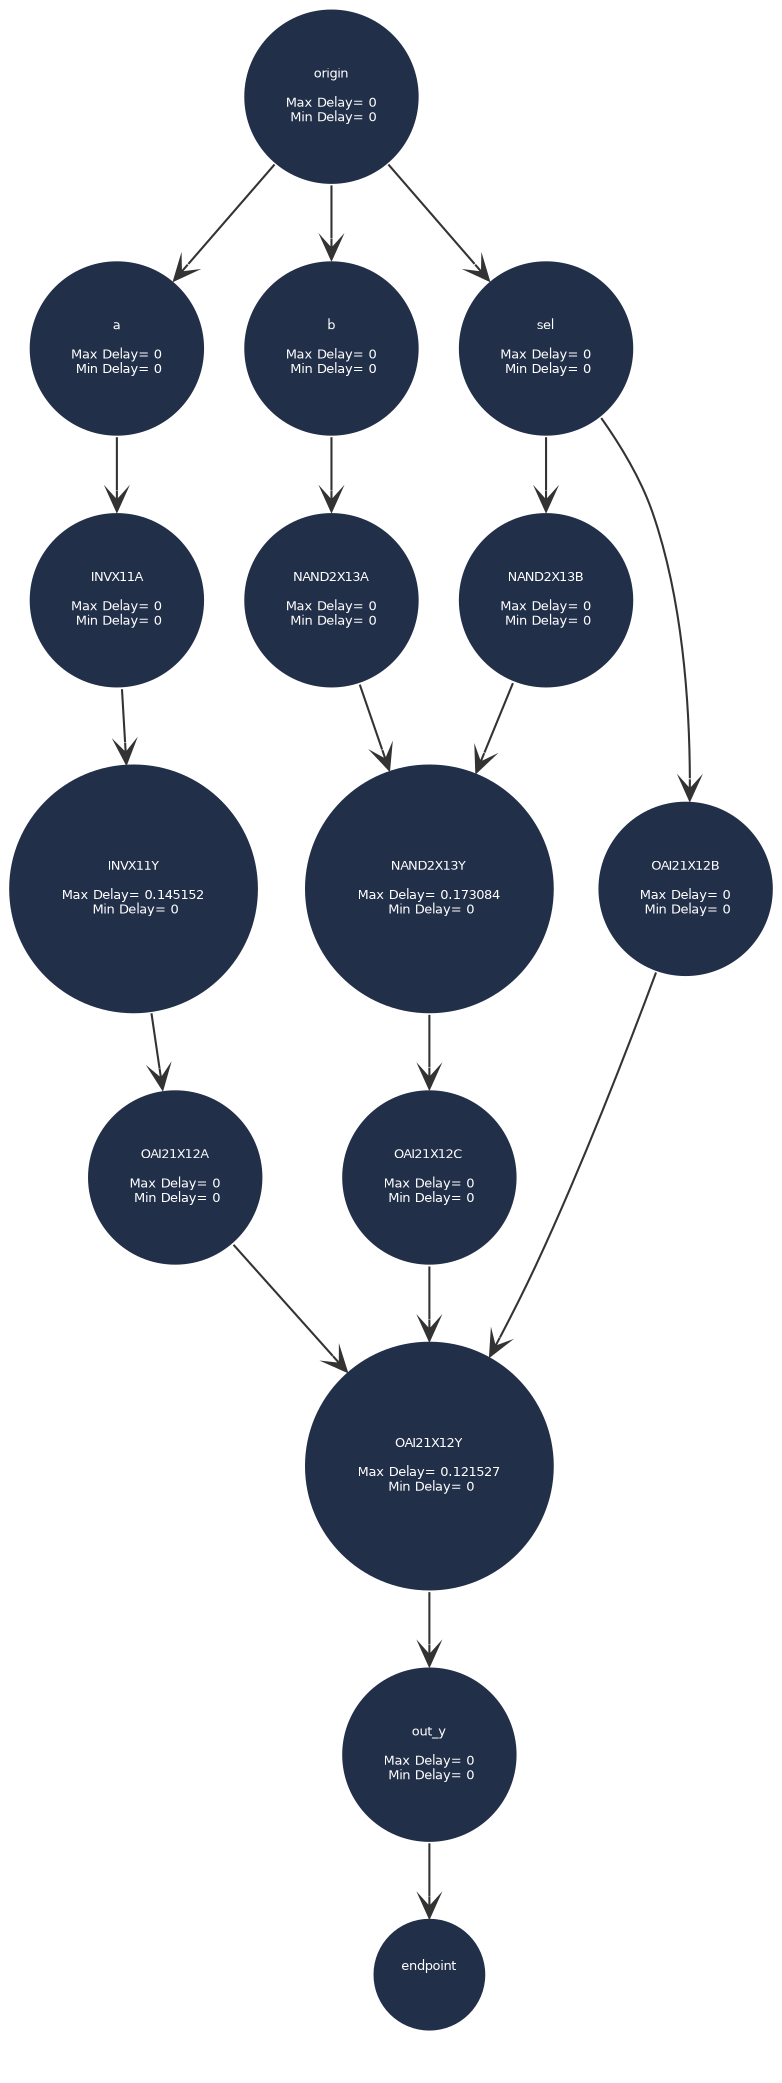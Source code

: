 // Graph
digraph {
	graph [bgcolor="#ffffff" fontcolor=white fontsize=12 label="Graph"]
	node [color=white fillcolor="#222f49" fontcolor=white fontname=Helvetica fontsize=6 radius=2 shape=circle style=filled]
	edge [arrowhead=open color="#333333" fontcolor=white fontname=Courier fontsize=12]
	origin [label="origin

Max Delay= 0
 Min Delay= 0"]
	a [label="a

Max Delay= 0
 Min Delay= 0"]
	INVX11A [label="INVX11A

Max Delay= 0
 Min Delay= 0"]
	INVX11Y [label="INVX11Y

Max Delay= 0.145152
 Min Delay= 0"]
	OAI21X12A [label="OAI21X12A

Max Delay= 0
 Min Delay= 0"]
	b [label="b

Max Delay= 0
 Min Delay= 0"]
	NAND2X13A [label="NAND2X13A

Max Delay= 0
 Min Delay= 0"]
	sel [label="sel

Max Delay= 0
 Min Delay= 0"]
	NAND2X13B [label="NAND2X13B

Max Delay= 0
 Min Delay= 0"]
	NAND2X13Y [label="NAND2X13Y

Max Delay= 0.173084
 Min Delay= 0"]
	OAI21X12C [label="OAI21X12C

Max Delay= 0
 Min Delay= 0"]
	OAI21X12B [label="OAI21X12B

Max Delay= 0
 Min Delay= 0"]
	OAI21X12Y [label="OAI21X12Y

Max Delay= 0.121527
 Min Delay= 0"]
	out_y [label="out_y

Max Delay= 0
 Min Delay= 0"]
	endpoint [label="endpoint

"]
		origin -> a
		origin -> b
		origin -> sel
		a -> INVX11A
		OAI21X12Y -> out_y
		NAND2X13Y -> OAI21X12C
		INVX11A -> INVX11Y
		OAI21X12A -> OAI21X12Y
		b -> NAND2X13A
		INVX11Y -> OAI21X12A
		NAND2X13A -> NAND2X13Y
		NAND2X13B -> NAND2X13Y
		sel -> NAND2X13B
		sel -> OAI21X12B
		out_y -> endpoint
		OAI21X12B -> OAI21X12Y
		OAI21X12C -> OAI21X12Y
}
